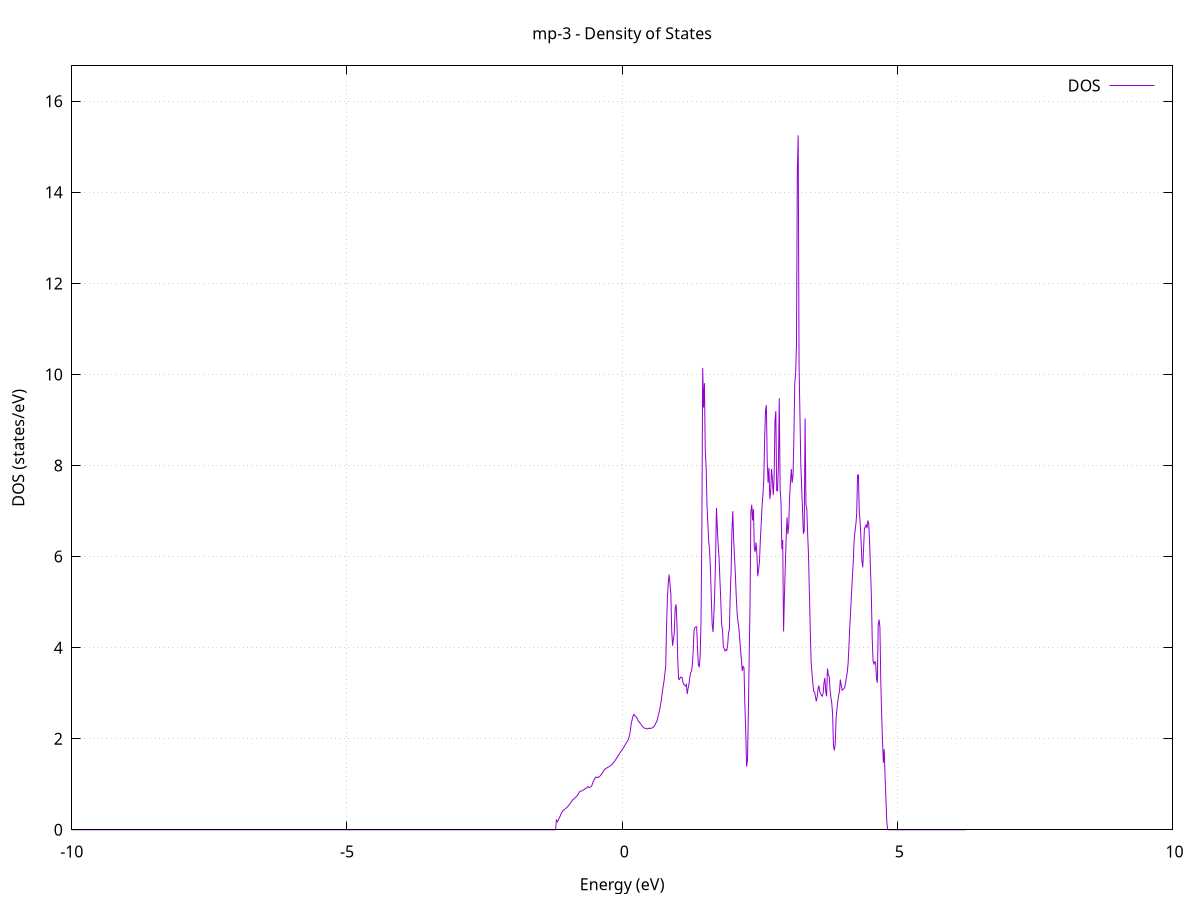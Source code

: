 set title 'mp-3 - Density of States'
set xlabel 'Energy (eV)'
set ylabel 'DOS (states/eV)'
set grid
set xrange [-10:10]
set yrange [0:16.777]
set xzeroaxis lt -1
set terminal png size 800,600
set output 'mp-3_dos_gnuplot.png'
plot '-' using 1:2 with lines title 'DOS'
-25.018600 0.000000
-25.003000 0.000000
-24.987300 0.000000
-24.971700 0.000000
-24.956100 0.000000
-24.940400 0.000000
-24.924800 0.000000
-24.909200 0.000000
-24.893500 0.000000
-24.877900 0.000000
-24.862300 0.000000
-24.846600 0.000000
-24.831000 0.000000
-24.815400 0.000000
-24.799700 0.000000
-24.784100 0.000000
-24.768500 0.000000
-24.752800 0.000000
-24.737200 0.000000
-24.721600 0.000000
-24.705900 0.000000
-24.690300 0.000000
-24.674700 0.000000
-24.659000 0.000000
-24.643400 0.000000
-24.627800 0.000000
-24.612100 0.000000
-24.596500 0.000000
-24.580900 0.000000
-24.565200 0.000000
-24.549600 0.000000
-24.534000 0.000000
-24.518300 0.000000
-24.502700 0.000000
-24.487100 0.000000
-24.471400 0.000000
-24.455800 0.000000
-24.440200 0.000000
-24.424500 0.000000
-24.408900 0.000000
-24.393300 0.000000
-24.377600 0.000000
-24.362000 0.000000
-24.346400 0.000000
-24.330700 0.000000
-24.315100 0.000000
-24.299500 0.000000
-24.283800 0.000000
-24.268200 0.000000
-24.252600 0.000000
-24.236900 0.000000
-24.221300 0.000000
-24.205700 0.000000
-24.190000 0.000000
-24.174400 0.000000
-24.158800 0.000000
-24.143100 0.000000
-24.127500 0.000000
-24.111900 0.000000
-24.096200 0.000000
-24.080600 0.000000
-24.065000 0.000000
-24.049300 0.000000
-24.033700 0.000000
-24.018100 0.000000
-24.002400 0.000000
-23.986800 0.000000
-23.971200 0.000000
-23.955500 0.000000
-23.939900 0.000000
-23.924300 0.000000
-23.908600 0.000000
-23.893000 0.000000
-23.877400 0.000000
-23.861800 0.000000
-23.846100 0.000000
-23.830500 0.000000
-23.814900 0.000000
-23.799200 0.000000
-23.783600 0.000000
-23.768000 0.000000
-23.752300 0.000000
-23.736700 0.000000
-23.721100 0.000000
-23.705400 0.000000
-23.689800 0.000000
-23.674200 0.000000
-23.658500 0.000000
-23.642900 0.000000
-23.627300 0.000000
-23.611600 0.000000
-23.596000 91.551600
-23.580400 0.000000
-23.564700 0.000000
-23.549100 0.000000
-23.533500 0.000000
-23.517800 0.000000
-23.502200 0.000000
-23.486600 0.000000
-23.470900 0.000000
-23.455300 0.000000
-23.439700 0.000000
-23.424000 0.000000
-23.408400 0.000000
-23.392800 0.000000
-23.377100 0.000000
-23.361500 0.000000
-23.345900 0.000000
-23.330200 0.000000
-23.314600 0.000000
-23.299000 0.000000
-23.283300 0.000000
-23.267700 0.000000
-23.252100 0.000000
-23.236400 0.000000
-23.220800 0.000000
-23.205200 0.000000
-23.189500 0.000000
-23.173900 0.000000
-23.158300 0.000000
-23.142600 0.000000
-23.127000 0.000000
-23.111400 0.000000
-23.095700 0.000000
-23.080100 0.000000
-23.064500 0.000000
-23.048800 0.000000
-23.033200 0.000000
-23.017600 0.000000
-23.001900 0.000000
-22.986300 0.000000
-22.970700 0.000000
-22.955000 0.000000
-22.939400 0.000000
-22.923800 0.000000
-22.908100 0.000000
-22.892500 0.000000
-22.876900 0.000000
-22.861200 0.000000
-22.845600 0.000000
-22.830000 0.000000
-22.814300 0.000000
-22.798700 0.000000
-22.783100 0.000000
-22.767400 0.000000
-22.751800 0.000000
-22.736200 0.000000
-22.720500 0.000000
-22.704900 0.000000
-22.689300 0.000000
-22.673600 0.000000
-22.658000 0.000000
-22.642400 0.000000
-22.626700 0.000000
-22.611100 0.000000
-22.595500 0.000000
-22.579800 0.000000
-22.564200 0.000000
-22.548600 0.000000
-22.532900 0.000000
-22.517300 0.000000
-22.501700 0.000000
-22.486000 0.000000
-22.470400 0.000000
-22.454800 0.000000
-22.439100 0.000000
-22.423500 0.000000
-22.407900 0.000000
-22.392200 0.000000
-22.376600 0.000000
-22.361000 0.000000
-22.345400 0.000000
-22.329700 0.000000
-22.314100 0.000000
-22.298500 0.000000
-22.282800 0.000000
-22.267200 0.000000
-22.251600 0.000000
-22.235900 0.000000
-22.220300 0.000000
-22.204700 0.000000
-22.189000 0.000000
-22.173400 0.000000
-22.157800 0.000000
-22.142100 0.000000
-22.126500 0.000000
-22.110900 0.000000
-22.095200 0.000000
-22.079600 0.000000
-22.064000 0.000000
-22.048300 0.000000
-22.032700 0.000000
-22.017100 0.000000
-22.001400 0.000000
-21.985800 0.000000
-21.970200 0.000000
-21.954500 0.000000
-21.938900 0.000000
-21.923300 0.000000
-21.907600 0.000000
-21.892000 0.000000
-21.876400 0.000000
-21.860700 0.000000
-21.845100 0.000000
-21.829500 0.000000
-21.813800 0.000000
-21.798200 0.000000
-21.782600 0.000000
-21.766900 0.000000
-21.751300 0.000000
-21.735700 0.000000
-21.720000 0.000000
-21.704400 0.000000
-21.688800 0.000000
-21.673100 0.000000
-21.657500 0.000000
-21.641900 0.000000
-21.626200 0.000000
-21.610600 0.000000
-21.595000 0.000000
-21.579300 0.000000
-21.563700 0.000000
-21.548100 0.000000
-21.532400 0.000000
-21.516800 0.000000
-21.501200 0.000000
-21.485500 0.000000
-21.469900 0.000000
-21.454300 0.000000
-21.438600 0.000000
-21.423000 0.000000
-21.407400 0.000000
-21.391700 0.000000
-21.376100 0.000000
-21.360500 0.000000
-21.344800 0.000000
-21.329200 0.000000
-21.313600 0.000000
-21.297900 0.000000
-21.282300 0.000000
-21.266700 0.000000
-21.251000 0.000000
-21.235400 0.000000
-21.219800 0.000000
-21.204100 0.000000
-21.188500 0.000000
-21.172900 0.000000
-21.157200 0.000000
-21.141600 0.000000
-21.126000 0.000000
-21.110300 0.000000
-21.094700 0.000000
-21.079100 0.000000
-21.063400 0.000000
-21.047800 0.000000
-21.032200 0.000000
-21.016500 0.000000
-21.000900 0.000000
-20.985300 0.000000
-20.969600 0.000000
-20.954000 0.000000
-20.938400 0.000000
-20.922700 0.000000
-20.907100 0.000000
-20.891500 0.000000
-20.875900 0.000000
-20.860200 0.000000
-20.844600 0.000000
-20.829000 0.000000
-20.813300 0.000000
-20.797700 0.000000
-20.782100 0.000000
-20.766400 0.000000
-20.750800 0.000000
-20.735200 0.000000
-20.719500 0.000000
-20.703900 0.000000
-20.688300 0.000000
-20.672600 0.000000
-20.657000 0.000000
-20.641400 0.000000
-20.625700 0.000000
-20.610100 0.000000
-20.594500 0.000000
-20.578800 0.000000
-20.563200 0.000000
-20.547600 0.000000
-20.531900 0.000000
-20.516300 0.000000
-20.500700 0.000000
-20.485000 0.000000
-20.469400 0.000000
-20.453800 0.000000
-20.438100 0.000000
-20.422500 0.000000
-20.406900 0.000000
-20.391200 0.000000
-20.375600 0.000000
-20.360000 0.000000
-20.344300 0.000000
-20.328700 0.000000
-20.313100 0.000000
-20.297400 0.000000
-20.281800 0.000000
-20.266200 0.000000
-20.250500 0.000000
-20.234900 0.000000
-20.219300 0.000000
-20.203600 0.000000
-20.188000 0.000000
-20.172400 0.000000
-20.156700 0.000000
-20.141100 0.000000
-20.125500 0.000000
-20.109800 0.000000
-20.094200 0.000000
-20.078600 0.000000
-20.062900 0.000000
-20.047300 0.000000
-20.031700 0.000000
-20.016000 0.000000
-20.000400 0.000000
-19.984800 0.000000
-19.969100 0.000000
-19.953500 0.000000
-19.937900 0.000000
-19.922200 0.000000
-19.906600 0.000000
-19.891000 0.000000
-19.875300 0.000000
-19.859700 0.000000
-19.844100 0.000000
-19.828400 0.000000
-19.812800 0.000000
-19.797200 0.000000
-19.781500 0.000000
-19.765900 0.000000
-19.750300 0.000000
-19.734600 0.000000
-19.719000 0.000000
-19.703400 0.000000
-19.687700 0.000000
-19.672100 0.000000
-19.656500 0.000000
-19.640800 0.000000
-19.625200 0.000000
-19.609600 0.000000
-19.593900 0.000000
-19.578300 0.000000
-19.562700 0.000000
-19.547000 0.000000
-19.531400 0.000000
-19.515800 0.000000
-19.500100 0.000000
-19.484500 0.000000
-19.468900 0.000000
-19.453200 0.000000
-19.437600 0.000000
-19.422000 0.000000
-19.406400 0.000000
-19.390700 0.000000
-19.375100 0.000000
-19.359500 0.000000
-19.343800 0.000000
-19.328200 0.000000
-19.312600 0.000000
-19.296900 0.000000
-19.281300 0.000000
-19.265700 0.000000
-19.250000 0.000000
-19.234400 0.000000
-19.218800 0.000000
-19.203100 0.000000
-19.187500 0.000000
-19.171900 0.000000
-19.156200 0.000000
-19.140600 0.000000
-19.125000 0.000000
-19.109300 0.000000
-19.093700 0.000000
-19.078100 0.000000
-19.062400 0.000000
-19.046800 0.000000
-19.031200 0.000000
-19.015500 0.000000
-18.999900 0.000000
-18.984300 0.000000
-18.968600 0.000000
-18.953000 0.000000
-18.937400 0.000000
-18.921700 0.000000
-18.906100 0.000000
-18.890500 0.000000
-18.874800 0.000000
-18.859200 0.000000
-18.843600 0.000000
-18.827900 0.000000
-18.812300 0.000000
-18.796700 0.000000
-18.781000 0.000000
-18.765400 0.000000
-18.749800 0.000000
-18.734100 0.000000
-18.718500 0.000000
-18.702900 0.000000
-18.687200 0.000000
-18.671600 0.000000
-18.656000 0.000000
-18.640300 0.000000
-18.624700 0.000000
-18.609100 0.000000
-18.593400 0.000000
-18.577800 0.000000
-18.562200 0.000000
-18.546500 0.000000
-18.530900 0.000000
-18.515300 0.000000
-18.499600 0.000000
-18.484000 0.000000
-18.468400 0.000000
-18.452700 0.000000
-18.437100 0.000000
-18.421500 0.000000
-18.405800 0.000000
-18.390200 0.000000
-18.374600 0.000000
-18.358900 0.000000
-18.343300 0.000000
-18.327700 0.000000
-18.312000 0.000000
-18.296400 0.000000
-18.280800 0.000000
-18.265100 0.000000
-18.249500 0.000000
-18.233900 0.000000
-18.218200 0.000000
-18.202600 0.000000
-18.187000 0.000000
-18.171300 0.000000
-18.155700 0.000000
-18.140100 0.000000
-18.124400 0.000000
-18.108800 0.000000
-18.093200 0.000000
-18.077500 0.000000
-18.061900 0.000000
-18.046300 0.000000
-18.030600 0.000000
-18.015000 0.000000
-17.999400 0.000000
-17.983700 0.000000
-17.968100 0.000000
-17.952500 0.000000
-17.936800 0.000000
-17.921200 0.000000
-17.905600 0.000000
-17.890000 0.000000
-17.874300 0.000000
-17.858700 0.000000
-17.843100 0.000000
-17.827400 0.000000
-17.811800 0.000000
-17.796200 0.000000
-17.780500 0.000000
-17.764900 0.000000
-17.749300 0.000000
-17.733600 0.000000
-17.718000 0.000000
-17.702400 0.000000
-17.686700 0.000000
-17.671100 0.000000
-17.655500 0.000000
-17.639800 0.000000
-17.624200 0.000000
-17.608600 0.000000
-17.592900 0.000000
-17.577300 0.000000
-17.561700 0.000000
-17.546000 0.000000
-17.530400 0.000000
-17.514800 0.000000
-17.499100 0.000000
-17.483500 0.000000
-17.467900 0.000000
-17.452200 0.000000
-17.436600 0.000000
-17.421000 0.000000
-17.405300 0.000000
-17.389700 0.000000
-17.374100 0.000000
-17.358400 0.000000
-17.342800 0.000000
-17.327200 0.000000
-17.311500 0.000000
-17.295900 0.000000
-17.280300 0.000000
-17.264600 0.000000
-17.249000 0.000000
-17.233400 0.000000
-17.217700 0.000000
-17.202100 0.000000
-17.186500 0.000000
-17.170800 0.000000
-17.155200 0.000000
-17.139600 0.000000
-17.123900 0.000000
-17.108300 0.000000
-17.092700 0.000000
-17.077000 0.000000
-17.061400 0.000000
-17.045800 0.000000
-17.030100 0.000000
-17.014500 0.000000
-16.998900 0.000000
-16.983200 0.000000
-16.967600 0.000000
-16.952000 0.000000
-16.936300 0.000000
-16.920700 0.000000
-16.905100 0.000000
-16.889400 0.000000
-16.873800 0.000000
-16.858200 0.000000
-16.842500 0.000000
-16.826900 0.000000
-16.811300 0.000000
-16.795600 0.000000
-16.780000 0.000000
-16.764400 0.000000
-16.748700 0.000000
-16.733100 0.000000
-16.717500 0.000000
-16.701800 0.000000
-16.686200 0.000000
-16.670600 0.000000
-16.654900 0.000000
-16.639300 0.000000
-16.623700 0.000000
-16.608000 0.000000
-16.592400 0.000000
-16.576800 0.000000
-16.561100 0.000000
-16.545500 0.000000
-16.529900 0.000000
-16.514200 0.000000
-16.498600 0.000000
-16.483000 0.000000
-16.467300 0.000000
-16.451700 0.000000
-16.436100 0.000000
-16.420500 0.000000
-16.404800 0.000000
-16.389200 0.000000
-16.373600 0.000000
-16.357900 0.000000
-16.342300 0.000000
-16.326700 0.000000
-16.311000 0.000000
-16.295400 0.000000
-16.279800 0.000000
-16.264100 0.000000
-16.248500 0.000000
-16.232900 0.000000
-16.217200 0.000000
-16.201600 0.000000
-16.186000 0.000000
-16.170300 0.000000
-16.154700 0.000000
-16.139100 0.000000
-16.123400 0.000000
-16.107800 0.000000
-16.092200 0.000000
-16.076500 0.000000
-16.060900 0.000000
-16.045300 0.000000
-16.029600 0.000000
-16.014000 0.000000
-15.998400 0.000000
-15.982700 0.000000
-15.967100 0.000000
-15.951500 0.000000
-15.935800 0.000000
-15.920200 0.000000
-15.904600 0.000000
-15.888900 0.000000
-15.873300 0.000000
-15.857700 0.000000
-15.842000 0.000000
-15.826400 0.000000
-15.810800 0.000000
-15.795100 0.000000
-15.779500 0.000000
-15.763900 0.000000
-15.748200 0.000000
-15.732600 0.000000
-15.717000 0.000000
-15.701300 0.000000
-15.685700 0.000000
-15.670100 0.000000
-15.654400 0.000000
-15.638800 0.000000
-15.623200 0.000000
-15.607500 0.000000
-15.591900 0.000000
-15.576300 0.000000
-15.560600 0.000000
-15.545000 0.000000
-15.529400 0.000000
-15.513700 0.000000
-15.498100 0.000000
-15.482500 0.000000
-15.466800 0.000000
-15.451200 0.000000
-15.435600 0.000000
-15.419900 0.000000
-15.404300 0.000000
-15.388700 0.000000
-15.373000 0.000000
-15.357400 0.000000
-15.341800 0.000000
-15.326100 0.000000
-15.310500 0.000000
-15.294900 0.000000
-15.279200 0.000000
-15.263600 0.000000
-15.248000 0.000000
-15.232300 0.000000
-15.216700 0.000000
-15.201100 0.000000
-15.185400 0.000000
-15.169800 0.000000
-15.154200 0.000000
-15.138500 0.000000
-15.122900 0.000000
-15.107300 0.000000
-15.091600 0.000000
-15.076000 0.000000
-15.060400 0.000000
-15.044700 0.000000
-15.029100 0.000000
-15.013500 0.000000
-14.997800 0.000000
-14.982200 0.000000
-14.966600 0.000000
-14.951000 0.000000
-14.935300 0.000000
-14.919700 0.000000
-14.904100 0.000000
-14.888400 0.000000
-14.872800 0.000000
-14.857200 0.000000
-14.841500 0.000000
-14.825900 0.000000
-14.810300 0.000000
-14.794600 0.000000
-14.779000 0.000000
-14.763400 0.000000
-14.747700 0.000000
-14.732100 0.000000
-14.716500 0.000000
-14.700800 0.000000
-14.685200 0.000000
-14.669600 0.000000
-14.653900 0.000000
-14.638300 0.000000
-14.622700 0.000000
-14.607000 0.000000
-14.591400 0.000000
-14.575800 0.000000
-14.560100 0.000000
-14.544500 0.000000
-14.528900 0.000000
-14.513200 0.000000
-14.497600 0.000000
-14.482000 0.000000
-14.466300 0.000000
-14.450700 0.000000
-14.435100 0.000000
-14.419400 0.000000
-14.403800 0.000000
-14.388200 0.000000
-14.372500 0.000000
-14.356900 0.000000
-14.341300 0.000000
-14.325600 0.000000
-14.310000 0.000000
-14.294400 0.000000
-14.278700 0.000000
-14.263100 0.000000
-14.247500 0.000000
-14.231800 0.000000
-14.216200 0.000000
-14.200600 0.000000
-14.184900 0.000000
-14.169300 0.000000
-14.153700 0.000000
-14.138000 0.000000
-14.122400 0.000000
-14.106800 0.000000
-14.091100 0.000000
-14.075500 0.000000
-14.059900 0.000000
-14.044200 0.000000
-14.028600 0.000000
-14.013000 0.000000
-13.997300 0.000000
-13.981700 0.000000
-13.966100 0.000000
-13.950400 0.000000
-13.934800 0.000000
-13.919200 0.000000
-13.903500 0.000000
-13.887900 0.000000
-13.872300 0.000000
-13.856600 0.000000
-13.841000 0.000000
-13.825400 0.000000
-13.809700 0.000000
-13.794100 0.000000
-13.778500 0.000000
-13.762800 0.000000
-13.747200 0.000000
-13.731600 0.000000
-13.715900 0.000000
-13.700300 0.000000
-13.684700 0.000000
-13.669000 0.000000
-13.653400 0.000000
-13.637800 0.000000
-13.622100 0.000000
-13.606500 0.000000
-13.590900 0.000000
-13.575200 0.000000
-13.559600 0.000000
-13.544000 0.000000
-13.528300 0.000000
-13.512700 0.000000
-13.497100 0.000000
-13.481400 0.000000
-13.465800 0.000000
-13.450200 0.000000
-13.434600 0.000000
-13.418900 0.000000
-13.403300 0.000000
-13.387700 0.000000
-13.372000 0.000000
-13.356400 0.000000
-13.340800 0.000000
-13.325100 0.000000
-13.309500 0.000000
-13.293900 0.000000
-13.278200 0.000000
-13.262600 0.000000
-13.247000 0.000000
-13.231300 0.000000
-13.215700 0.000000
-13.200100 0.000000
-13.184400 0.000000
-13.168800 0.000000
-13.153200 0.000000
-13.137500 0.000000
-13.121900 0.000000
-13.106300 0.000000
-13.090600 0.000000
-13.075000 0.000000
-13.059400 0.000000
-13.043700 0.000000
-13.028100 0.000000
-13.012500 0.000000
-12.996800 0.000000
-12.981200 0.000000
-12.965600 0.000000
-12.949900 0.000000
-12.934300 0.000000
-12.918700 0.000000
-12.903000 0.000000
-12.887400 0.000000
-12.871800 0.000000
-12.856100 0.000000
-12.840500 0.000000
-12.824900 0.000000
-12.809200 0.000000
-12.793600 0.000000
-12.778000 0.000000
-12.762300 0.000000
-12.746700 0.000000
-12.731100 0.000000
-12.715400 0.000000
-12.699800 0.000000
-12.684200 0.000000
-12.668500 0.000000
-12.652900 0.000000
-12.637300 0.000000
-12.621600 0.000000
-12.606000 0.000000
-12.590400 0.000000
-12.574700 0.000000
-12.559100 0.000000
-12.543500 0.000000
-12.527800 0.000000
-12.512200 0.000000
-12.496600 0.000000
-12.480900 0.000000
-12.465300 0.000000
-12.449700 0.000000
-12.434000 0.000000
-12.418400 0.000000
-12.402800 0.000000
-12.387100 0.000000
-12.371500 0.000000
-12.355900 0.000000
-12.340200 0.000000
-12.324600 0.000000
-12.309000 0.000000
-12.293300 0.000000
-12.277700 0.000000
-12.262100 0.000000
-12.246400 0.000000
-12.230800 0.000000
-12.215200 0.000000
-12.199500 0.000000
-12.183900 0.000000
-12.168300 0.000000
-12.152600 0.000000
-12.137000 0.000000
-12.121400 0.000000
-12.105700 0.000000
-12.090100 0.000000
-12.074500 0.000000
-12.058800 0.000000
-12.043200 0.000000
-12.027600 0.000000
-12.011900 0.000000
-11.996300 0.000000
-11.980700 0.000000
-11.965100 0.000000
-11.949400 0.000000
-11.933800 0.000000
-11.918200 0.000000
-11.902500 0.000000
-11.886900 0.000000
-11.871300 0.000000
-11.855600 0.000000
-11.840000 0.000000
-11.824400 0.000000
-11.808700 0.000000
-11.793100 0.000000
-11.777500 0.000000
-11.761800 0.000000
-11.746200 0.000000
-11.730600 0.000000
-11.714900 0.000000
-11.699300 0.000000
-11.683700 0.000000
-11.668000 0.000000
-11.652400 0.000000
-11.636800 0.000000
-11.621100 0.000000
-11.605500 0.000000
-11.589900 0.000000
-11.574200 0.000000
-11.558600 0.000000
-11.543000 0.000000
-11.527300 0.000000
-11.511700 0.000000
-11.496100 0.000000
-11.480400 0.000000
-11.464800 0.000000
-11.449200 0.000000
-11.433500 0.000000
-11.417900 0.000000
-11.402300 0.000000
-11.386600 0.000000
-11.371000 0.000000
-11.355400 0.000000
-11.339700 0.000000
-11.324100 0.000000
-11.308500 0.000000
-11.292800 0.000000
-11.277200 0.000000
-11.261600 0.000000
-11.245900 0.000000
-11.230300 0.000000
-11.214700 0.000000
-11.199000 0.000000
-11.183400 0.000000
-11.167800 0.000000
-11.152100 0.000000
-11.136500 0.000000
-11.120900 0.000000
-11.105200 0.000000
-11.089600 0.000000
-11.074000 0.000000
-11.058300 0.000000
-11.042700 0.000000
-11.027100 0.000000
-11.011400 0.000000
-10.995800 0.000000
-10.980200 0.000000
-10.964500 0.000000
-10.948900 0.000000
-10.933300 0.000000
-10.917600 0.000000
-10.902000 0.000000
-10.886400 0.000000
-10.870700 0.000000
-10.855100 0.000000
-10.839500 0.000000
-10.823800 0.000000
-10.808200 0.000000
-10.792600 0.000000
-10.776900 0.000000
-10.761300 0.000000
-10.745700 0.000000
-10.730000 0.000000
-10.714400 0.000000
-10.698800 0.000000
-10.683100 0.000000
-10.667500 0.000000
-10.651900 0.000000
-10.636200 0.000000
-10.620600 0.000000
-10.605000 0.000000
-10.589300 0.000000
-10.573700 0.000000
-10.558100 0.000000
-10.542400 0.000000
-10.526800 0.000000
-10.511200 0.000000
-10.495600 0.000000
-10.479900 0.000000
-10.464300 78.598900
-10.448700 107.098100
-10.433000 52.601800
-10.417400 80.341800
-10.401800 64.584700
-10.386100 55.701400
-10.370500 76.849700
-10.354900 122.004600
-10.339200 144.179000
-10.323600 0.000000
-10.308000 0.000000
-10.292300 0.000000
-10.276700 0.000000
-10.261100 0.000000
-10.245400 0.000000
-10.229800 0.000000
-10.214200 0.000000
-10.198500 0.000000
-10.182900 0.000000
-10.167300 0.000000
-10.151600 0.000000
-10.136000 0.000000
-10.120400 0.000000
-10.104700 0.000000
-10.089100 0.000000
-10.073500 0.000000
-10.057800 0.000000
-10.042200 0.000000
-10.026600 0.000000
-10.010900 0.000000
-9.995300 0.000000
-9.979700 0.000000
-9.964000 0.000000
-9.948400 0.000000
-9.932800 0.000000
-9.917100 0.000000
-9.901500 0.000000
-9.885900 0.000000
-9.870200 0.000000
-9.854600 0.000000
-9.839000 0.000000
-9.823300 0.000000
-9.807700 0.000000
-9.792100 0.000000
-9.776400 0.000000
-9.760800 0.000000
-9.745200 0.000000
-9.729500 0.000000
-9.713900 0.000000
-9.698300 0.000000
-9.682600 0.000000
-9.667000 0.000000
-9.651400 0.000000
-9.635700 0.000000
-9.620100 0.000000
-9.604500 0.000000
-9.588800 0.000000
-9.573200 0.000000
-9.557600 0.000000
-9.541900 0.000000
-9.526300 0.000000
-9.510700 0.000000
-9.495000 0.000000
-9.479400 0.000000
-9.463800 0.000000
-9.448100 0.000000
-9.432500 0.000000
-9.416900 0.000000
-9.401200 0.000000
-9.385600 0.000000
-9.370000 0.000000
-9.354300 0.000000
-9.338700 0.000000
-9.323100 0.000000
-9.307400 0.000000
-9.291800 0.000000
-9.276200 0.000000
-9.260500 0.000000
-9.244900 0.000000
-9.229300 0.000000
-9.213600 0.000000
-9.198000 0.000000
-9.182400 0.000000
-9.166700 0.000000
-9.151100 0.000000
-9.135500 0.000000
-9.119800 0.000000
-9.104200 0.000000
-9.088600 0.000000
-9.072900 0.000000
-9.057300 0.000000
-9.041700 0.000000
-9.026000 0.000000
-9.010400 0.000000
-8.994800 0.000000
-8.979200 0.000000
-8.963500 0.000000
-8.947900 0.000000
-8.932300 0.000000
-8.916600 0.000000
-8.901000 0.000000
-8.885400 0.000000
-8.869700 0.000000
-8.854100 0.000000
-8.838500 0.000000
-8.822800 0.000000
-8.807200 0.000000
-8.791600 0.000000
-8.775900 0.000000
-8.760300 0.000000
-8.744700 0.000000
-8.729000 0.000000
-8.713400 0.000000
-8.697800 0.000000
-8.682100 0.000000
-8.666500 0.000000
-8.650900 0.000000
-8.635200 0.000000
-8.619600 0.000000
-8.604000 0.000000
-8.588300 0.000000
-8.572700 0.000000
-8.557100 0.000000
-8.541400 0.000000
-8.525800 0.000000
-8.510200 0.000000
-8.494500 0.000000
-8.478900 0.000000
-8.463300 0.000000
-8.447600 0.000000
-8.432000 0.000000
-8.416400 0.000000
-8.400700 0.000000
-8.385100 0.000000
-8.369500 0.000000
-8.353800 0.000000
-8.338200 0.000000
-8.322600 0.000000
-8.306900 0.000000
-8.291300 0.000000
-8.275700 0.000000
-8.260000 0.000000
-8.244400 0.000000
-8.228800 0.000000
-8.213100 0.000000
-8.197500 0.000000
-8.181900 0.000000
-8.166200 0.000000
-8.150600 0.000000
-8.135000 0.000000
-8.119300 0.000000
-8.103700 0.000000
-8.088100 0.000000
-8.072400 0.000000
-8.056800 0.000000
-8.041200 0.000000
-8.025500 0.000000
-8.009900 0.000000
-7.994300 0.000000
-7.978600 0.000000
-7.963000 0.000000
-7.947400 0.000000
-7.931700 0.000000
-7.916100 0.000000
-7.900500 0.000000
-7.884800 0.000000
-7.869200 0.000000
-7.853600 0.000000
-7.837900 0.000000
-7.822300 0.000000
-7.806700 0.000000
-7.791000 0.000000
-7.775400 0.000000
-7.759800 0.000000
-7.744100 0.000000
-7.728500 0.000000
-7.712900 0.000000
-7.697200 0.000000
-7.681600 0.000000
-7.666000 0.000000
-7.650300 0.000000
-7.634700 0.000000
-7.619100 0.000000
-7.603400 0.000000
-7.587800 0.000000
-7.572200 0.000000
-7.556500 0.000000
-7.540900 0.000000
-7.525300 0.000000
-7.509700 0.000000
-7.494000 0.000000
-7.478400 0.000000
-7.462800 0.000000
-7.447100 0.000000
-7.431500 0.000000
-7.415900 0.000000
-7.400200 0.000000
-7.384600 0.000000
-7.369000 0.000000
-7.353300 0.000000
-7.337700 0.000000
-7.322100 0.000000
-7.306400 0.000000
-7.290800 0.000000
-7.275200 0.000000
-7.259500 0.000000
-7.243900 0.000000
-7.228300 0.000000
-7.212600 0.000000
-7.197000 0.000000
-7.181400 0.000000
-7.165700 0.000000
-7.150100 0.000000
-7.134500 0.000000
-7.118800 0.000000
-7.103200 0.000000
-7.087600 0.000000
-7.071900 0.000000
-7.056300 0.000000
-7.040700 0.000000
-7.025000 0.000000
-7.009400 0.000000
-6.993800 0.000000
-6.978100 0.000000
-6.962500 0.000000
-6.946900 0.000000
-6.931200 0.000000
-6.915600 0.000000
-6.900000 0.000000
-6.884300 0.000000
-6.868700 0.000000
-6.853100 0.000000
-6.837400 0.000000
-6.821800 0.000000
-6.806200 0.000000
-6.790500 0.000000
-6.774900 0.000000
-6.759300 0.000000
-6.743600 0.000000
-6.728000 0.000000
-6.712400 0.000000
-6.696700 0.000000
-6.681100 0.000000
-6.665500 0.000000
-6.649800 0.000000
-6.634200 0.000000
-6.618600 0.000000
-6.602900 0.000000
-6.587300 0.000000
-6.571700 0.000000
-6.556000 0.000000
-6.540400 0.000000
-6.524800 0.000000
-6.509100 0.000000
-6.493500 0.000000
-6.477900 0.000000
-6.462200 0.000000
-6.446600 0.000000
-6.431000 0.000000
-6.415300 0.000000
-6.399700 0.000000
-6.384100 0.000000
-6.368400 0.000000
-6.352800 0.000000
-6.337200 0.000000
-6.321500 0.000000
-6.305900 0.000000
-6.290300 0.000000
-6.274600 0.000000
-6.259000 0.000000
-6.243400 0.000000
-6.227700 0.000000
-6.212100 0.000000
-6.196500 0.000000
-6.180800 0.000000
-6.165200 0.000000
-6.149600 0.000000
-6.133900 0.000000
-6.118300 0.000000
-6.102700 0.000000
-6.087000 0.000000
-6.071400 0.000000
-6.055800 0.000000
-6.040200 0.000000
-6.024500 0.000000
-6.008900 0.000000
-5.993300 0.000000
-5.977600 0.000000
-5.962000 0.000000
-5.946400 0.000000
-5.930700 0.000000
-5.915100 0.000000
-5.899500 0.000000
-5.883800 0.000000
-5.868200 0.000000
-5.852600 0.000000
-5.836900 0.000000
-5.821300 0.000000
-5.805700 0.000000
-5.790000 0.000000
-5.774400 0.000000
-5.758800 0.000000
-5.743100 0.000000
-5.727500 0.000000
-5.711900 0.000000
-5.696200 0.000000
-5.680600 0.000000
-5.665000 0.000000
-5.649300 0.000000
-5.633700 0.000000
-5.618100 0.000000
-5.602400 0.000000
-5.586800 0.000000
-5.571200 0.000000
-5.555500 0.000000
-5.539900 0.000000
-5.524300 0.000000
-5.508600 0.000000
-5.493000 0.000000
-5.477400 0.000000
-5.461700 0.000000
-5.446100 0.000000
-5.430500 0.000000
-5.414800 0.000000
-5.399200 0.000000
-5.383600 0.000000
-5.367900 0.000000
-5.352300 0.000000
-5.336700 0.000000
-5.321000 0.000000
-5.305400 0.000000
-5.289800 0.000000
-5.274100 0.000000
-5.258500 0.000000
-5.242900 0.000000
-5.227200 0.000000
-5.211600 0.000000
-5.196000 0.000000
-5.180300 0.000000
-5.164700 0.000000
-5.149100 0.000000
-5.133400 0.000000
-5.117800 0.000000
-5.102200 0.000000
-5.086500 0.000000
-5.070900 0.000000
-5.055300 0.000000
-5.039600 0.000000
-5.024000 0.000000
-5.008400 0.000000
-4.992700 0.000000
-4.977100 0.000000
-4.961500 0.000000
-4.945800 0.000000
-4.930200 0.000000
-4.914600 0.000000
-4.898900 0.000000
-4.883300 0.000000
-4.867700 0.000000
-4.852000 0.000000
-4.836400 0.000000
-4.820800 0.000000
-4.805100 0.000000
-4.789500 0.000000
-4.773900 0.000000
-4.758200 0.000000
-4.742600 0.000000
-4.727000 0.000000
-4.711300 0.000000
-4.695700 0.000000
-4.680100 0.000000
-4.664400 0.000000
-4.648800 0.000000
-4.633200 0.000000
-4.617500 0.000000
-4.601900 0.000000
-4.586300 0.000000
-4.570600 0.000000
-4.555000 0.000000
-4.539400 0.000000
-4.523800 0.000000
-4.508100 0.000000
-4.492500 0.000000
-4.476900 0.000000
-4.461200 0.000000
-4.445600 0.000000
-4.430000 0.000000
-4.414300 0.000000
-4.398700 0.000000
-4.383100 0.000000
-4.367400 0.000000
-4.351800 0.000000
-4.336200 0.000000
-4.320500 0.000000
-4.304900 0.000000
-4.289300 0.000000
-4.273600 0.000000
-4.258000 0.000000
-4.242400 0.000000
-4.226700 0.000000
-4.211100 0.000000
-4.195500 0.000000
-4.179800 0.000000
-4.164200 0.000000
-4.148600 0.000000
-4.132900 0.000000
-4.117300 0.000000
-4.101700 0.000000
-4.086000 0.000000
-4.070400 0.000000
-4.054800 0.000000
-4.039100 0.000000
-4.023500 0.000000
-4.007900 0.000000
-3.992200 0.000000
-3.976600 0.000000
-3.961000 0.000000
-3.945300 0.000000
-3.929700 0.000000
-3.914100 0.000000
-3.898400 0.000000
-3.882800 0.000000
-3.867200 0.000000
-3.851500 0.000000
-3.835900 0.000000
-3.820300 0.000000
-3.804600 0.000000
-3.789000 0.000000
-3.773400 0.000000
-3.757700 0.000000
-3.742100 0.000000
-3.726500 0.000000
-3.710800 0.000000
-3.695200 0.000000
-3.679600 0.000000
-3.663900 0.000000
-3.648300 0.000000
-3.632700 0.000000
-3.617000 0.000000
-3.601400 0.000000
-3.585800 0.000000
-3.570100 0.000000
-3.554500 0.000000
-3.538900 0.000000
-3.523200 0.000000
-3.507600 0.000000
-3.492000 0.000000
-3.476300 0.000000
-3.460700 0.000000
-3.445100 0.000000
-3.429400 0.000000
-3.413800 0.000000
-3.398200 0.000000
-3.382500 0.000000
-3.366900 0.000000
-3.351300 0.000000
-3.335600 0.000000
-3.320000 0.000000
-3.304400 0.000000
-3.288700 0.000000
-3.273100 0.000000
-3.257500 0.000000
-3.241800 0.000000
-3.226200 0.000000
-3.210600 0.000000
-3.194900 0.000000
-3.179300 0.000000
-3.163700 0.000000
-3.148000 0.000000
-3.132400 0.000000
-3.116800 0.000000
-3.101100 0.000000
-3.085500 0.000000
-3.069900 0.000000
-3.054300 0.000000
-3.038600 0.000000
-3.023000 0.000000
-3.007400 0.000000
-2.991700 0.000000
-2.976100 0.000000
-2.960500 0.000000
-2.944800 0.000000
-2.929200 0.000000
-2.913600 0.000000
-2.897900 0.000000
-2.882300 0.000000
-2.866700 0.000000
-2.851000 0.000000
-2.835400 0.000000
-2.819800 0.000000
-2.804100 0.000000
-2.788500 0.000000
-2.772900 0.000000
-2.757200 0.000000
-2.741600 0.000000
-2.726000 0.000000
-2.710300 0.000000
-2.694700 0.000000
-2.679100 0.000000
-2.663400 0.000000
-2.647800 0.000000
-2.632200 0.000000
-2.616500 0.000000
-2.600900 0.000000
-2.585300 0.000000
-2.569600 0.000000
-2.554000 0.000000
-2.538400 0.000000
-2.522700 0.000000
-2.507100 0.000000
-2.491500 0.000000
-2.475800 0.000000
-2.460200 0.000000
-2.444600 0.000000
-2.428900 0.000000
-2.413300 0.000000
-2.397700 0.000000
-2.382000 0.000000
-2.366400 0.000000
-2.350800 0.000000
-2.335100 0.000000
-2.319500 0.000000
-2.303900 0.000000
-2.288200 0.000000
-2.272600 0.000000
-2.257000 0.000000
-2.241300 0.000000
-2.225700 0.000000
-2.210100 0.000000
-2.194400 0.000000
-2.178800 0.000000
-2.163200 0.000000
-2.147500 0.000000
-2.131900 0.000000
-2.116300 0.000000
-2.100600 0.000000
-2.085000 0.000000
-2.069400 0.000000
-2.053700 0.000000
-2.038100 0.000000
-2.022500 0.000000
-2.006800 0.000000
-1.991200 0.000000
-1.975600 0.000000
-1.959900 0.000000
-1.944300 0.000000
-1.928700 0.000000
-1.913000 0.000000
-1.897400 0.000000
-1.881800 0.000000
-1.866100 0.000000
-1.850500 0.000000
-1.834900 0.000000
-1.819200 0.000000
-1.803600 0.000000
-1.788000 0.000000
-1.772300 0.000000
-1.756700 0.000000
-1.741100 0.000000
-1.725400 0.000000
-1.709800 0.000000
-1.694200 0.000000
-1.678500 0.000000
-1.662900 0.000000
-1.647300 0.000000
-1.631600 0.000000
-1.616000 0.000000
-1.600400 0.000000
-1.584700 0.000000
-1.569100 0.000000
-1.553500 0.000000
-1.537900 0.000000
-1.522200 0.000000
-1.506600 0.000000
-1.491000 0.000000
-1.475300 0.000000
-1.459700 0.000000
-1.444100 0.000000
-1.428400 0.000000
-1.412800 0.000000
-1.397200 0.000000
-1.381500 0.000000
-1.365900 0.000000
-1.350300 0.000000
-1.334600 0.000000
-1.319000 0.000000
-1.303400 0.000000
-1.287700 0.000000
-1.272100 0.000000
-1.256500 0.000000
-1.240800 0.000000
-1.225200 0.000000
-1.209600 0.000000
-1.193900 0.223900
-1.178300 0.177000
-1.162700 0.207900
-1.147000 0.246800
-1.131400 0.287700
-1.115800 0.330600
-1.100100 0.375100
-1.084500 0.402900
-1.068900 0.427100
-1.053200 0.443100
-1.037600 0.456100
-1.022000 0.471600
-1.006300 0.489700
-0.990700 0.509600
-0.975100 0.531600
-0.959400 0.555800
-0.943800 0.580700
-0.928200 0.606000
-0.912500 0.631700
-0.896900 0.657500
-0.881300 0.675600
-0.865600 0.692400
-0.850000 0.708400
-0.834400 0.724600
-0.818700 0.742200
-0.803100 0.773200
-0.787500 0.808500
-0.771800 0.835300
-0.756200 0.850000
-0.740600 0.852300
-0.724900 0.856800
-0.709300 0.870500
-0.693700 0.883400
-0.678000 0.895700
-0.662400 0.906600
-0.646800 0.916000
-0.631100 0.943500
-0.615500 0.940600
-0.599900 0.928300
-0.584200 0.936100
-0.568600 0.943500
-0.553000 0.964600
-0.537300 1.017600
-0.521700 1.065900
-0.506100 1.105500
-0.490400 1.136800
-0.474800 1.159300
-0.459200 1.145100
-0.443500 1.157200
-0.427900 1.151700
-0.412300 1.166600
-0.396600 1.187900
-0.381000 1.211200
-0.365400 1.237300
-0.349700 1.271000
-0.334100 1.301600
-0.318500 1.323500
-0.302800 1.340200
-0.287200 1.351000
-0.271600 1.362100
-0.255900 1.375000
-0.240300 1.382700
-0.224700 1.394000
-0.209000 1.407500
-0.193400 1.423200
-0.177800 1.443700
-0.162100 1.466600
-0.146500 1.491000
-0.130900 1.516800
-0.115200 1.543900
-0.099600 1.572500
-0.084000 1.602600
-0.068400 1.633200
-0.052700 1.664300
-0.037100 1.696500
-0.021500 1.724000
-0.005800 1.745200
0.009800 1.773100
0.025400 1.803200
0.041100 1.835200
0.056700 1.872600
0.072300 1.903300
0.088000 1.930100
0.103600 1.956500
0.119200 2.010100
0.134900 2.076800
0.150500 2.184400
0.166100 2.338700
0.181800 2.419200
0.197400 2.495100
0.213000 2.535200
0.228700 2.507200
0.244300 2.491300
0.259900 2.470200
0.275600 2.438300
0.291200 2.391800
0.306800 2.377200
0.322500 2.346800
0.338100 2.326300
0.353700 2.290200
0.369400 2.273100
0.385000 2.253500
0.400600 2.233800
0.416300 2.229100
0.431900 2.224900
0.447500 2.219300
0.463200 2.214100
0.478800 2.226600
0.494400 2.232300
0.510100 2.223000
0.525700 2.228000
0.541300 2.236900
0.557000 2.245300
0.572600 2.260700
0.588200 2.284100
0.603900 2.322800
0.619500 2.360300
0.635100 2.399500
0.650800 2.476300
0.666400 2.556600
0.682000 2.644000
0.697700 2.740900
0.713300 2.862800
0.728900 3.010300
0.744600 3.146600
0.760200 3.257900
0.775800 3.420100
0.791500 3.602800
0.807100 4.459500
0.822700 5.104600
0.838400 5.429900
0.854000 5.603500
0.869600 5.396400
0.885300 5.171200
0.900900 4.363900
0.916500 4.040900
0.932200 4.193100
0.947800 4.335900
0.963400 4.868500
0.979100 4.950700
0.994700 4.572400
1.010300 3.740000
1.026000 3.312900
1.041600 3.299300
1.057200 3.343900
1.072900 3.356500
1.088500 3.344600
1.104100 3.246700
1.119800 3.187600
1.135400 3.174200
1.151000 3.156800
1.166700 3.191100
1.182300 2.982700
1.197900 3.100200
1.213600 3.196200
1.229200 3.343900
1.244800 3.446800
1.260500 3.485000
1.276100 3.629600
1.291700 3.948600
1.307400 4.380800
1.323000 4.447100
1.338600 4.451300
1.354300 4.457100
1.369900 3.975300
1.385500 3.610600
1.401100 3.584300
1.416800 3.792600
1.432400 4.538700
1.448000 6.495900
1.463700 10.143900
1.479300 9.272300
1.494900 9.809100
1.510600 8.311300
1.526200 7.975900
1.541800 7.137200
1.557500 6.722000
1.573100 6.339400
1.588700 6.148500
1.604400 5.724700
1.620000 5.092900
1.635600 4.517100
1.651300 4.343900
1.666900 4.729800
1.682500 5.228400
1.698200 5.980700
1.713800 7.066900
1.729400 6.622900
1.745100 6.253600
1.760700 5.978200
1.776300 5.499800
1.792000 5.039500
1.807600 4.507200
1.823200 4.394200
1.838900 4.023600
1.854500 3.977500
1.870100 3.927700
1.885800 3.953800
1.901400 3.938700
1.917000 4.054600
1.932700 4.327900
1.948300 4.397300
1.963900 5.156600
1.979600 5.674800
1.995200 6.567200
2.010800 6.997100
2.026500 6.351600
2.042100 5.986100
2.057700 5.592700
2.073400 5.118500
2.089000 4.752500
2.104600 4.570800
2.120300 4.437100
2.135900 4.207800
2.151500 3.943300
2.167200 3.724600
2.182800 3.489200
2.198400 3.586400
2.214100 3.558500
2.229700 2.761200
2.245300 2.171500
2.261000 1.389200
2.276600 1.515100
2.292200 2.475700
2.307900 3.773900
2.323500 4.926600
2.339100 6.977400
2.354800 7.139400
2.370400 6.795600
2.386000 7.041400
2.401700 6.170000
2.417300 6.108500
2.432900 6.310500
2.448600 6.051600
2.464200 5.568300
2.479800 5.720000
2.495500 5.892500
2.511100 6.367800
2.526700 6.715100
2.542400 7.108900
2.558000 7.356400
2.573600 7.675500
2.589300 8.591100
2.604900 9.207000
2.620500 9.326000
2.636200 8.087100
2.651800 7.620700
2.667400 7.947300
2.683100 7.263900
2.698700 7.403800
2.714300 7.924900
2.730000 7.709600
2.745600 7.348600
2.761200 7.732900
2.776900 8.980000
2.792500 9.193700
2.808100 7.451300
2.823800 7.442500
2.839400 7.983900
2.855000 9.476100
2.870700 7.461400
2.886300 7.208100
2.901900 6.164100
2.917500 6.365800
2.933200 4.353400
2.948800 5.144200
2.964400 5.791100
2.980100 6.405400
2.995700 6.862300
3.011300 6.495200
3.027000 6.681800
3.042600 7.325800
3.058200 7.609600
3.073900 7.923000
3.089500 7.622600
3.105100 7.786100
3.120800 8.626000
3.136400 9.807900
3.152000 10.011400
3.167700 10.667600
3.183300 14.505300
3.198900 15.251400
3.214600 10.194400
3.230200 9.151900
3.245800 8.049400
3.261500 7.528900
3.277100 7.045900
3.292700 6.516300
3.308400 6.549300
3.324000 9.034000
3.339600 7.143100
3.355300 7.042400
3.370900 6.488500
3.386500 6.026400
3.402200 5.204200
3.417800 4.407800
3.433400 3.695200
3.449100 3.442000
3.464700 3.229600
3.480300 3.043200
3.496000 3.030000
3.511600 2.927400
3.527200 2.821900
3.542900 2.903200
3.558500 3.082600
3.574100 3.168900
3.589800 3.042200
3.605400 2.991000
3.621000 2.949200
3.636700 2.934600
3.652300 3.001200
3.667900 3.231800
3.683600 3.335700
3.699200 3.037200
3.714800 2.931500
3.730500 3.541200
3.746100 3.403100
3.761700 3.369700
3.777400 3.087600
3.793000 2.905600
3.808600 2.782600
3.824300 2.542800
3.839900 1.840100
3.855500 1.745300
3.871200 1.882500
3.886800 2.426300
3.902400 2.641000
3.918100 2.815400
3.933700 2.950900
3.949300 3.047400
3.965000 3.300000
3.980600 3.174900
3.996200 3.067600
4.011900 3.079700
4.027500 3.098400
4.043100 3.119700
4.058800 3.223500
4.074400 3.336200
4.090000 3.454800
4.105700 3.653300
4.121300 4.049500
4.136900 4.472600
4.152600 4.818800
4.168200 5.189600
4.183800 5.553500
4.199500 5.883400
4.215100 6.362600
4.230700 6.545700
4.246400 6.705900
4.262000 6.937200
4.277600 7.782300
4.293300 7.794800
4.308900 6.979200
4.324500 6.754500
4.340200 6.367200
4.355800 5.923000
4.371400 5.763500
4.387000 6.169500
4.402700 6.621500
4.418300 6.656600
4.433900 6.695400
4.449600 6.622100
4.465200 6.792200
4.480800 6.723700
4.496500 6.312600
4.512100 5.743300
4.527700 5.172700
4.543400 4.212300
4.559000 3.700500
4.574600 3.641800
4.590300 3.692900
4.605900 3.676000
4.621500 3.325900
4.637200 3.229600
4.652800 4.495100
4.668400 4.615300
4.684100 4.448000
4.699700 3.260100
4.715300 2.543600
4.731000 1.933100
4.746600 1.469500
4.762200 1.771900
4.777900 1.158900
4.793500 0.679400
4.809100 0.166000
4.824800 0.000100
4.840400 0.000000
4.856000 0.000000
4.871700 0.000000
4.887300 0.000000
4.902900 0.000000
4.918600 0.000000
4.934200 0.000000
4.949800 0.000000
4.965500 0.000000
4.981100 0.000000
4.996700 0.000000
5.012400 0.000000
5.028000 0.000000
5.043600 0.000000
5.059300 0.000000
5.074900 0.000000
5.090500 0.000000
5.106200 0.000000
5.121800 0.000000
5.137400 0.000000
5.153100 0.000000
5.168700 0.000000
5.184300 0.000000
5.200000 0.000000
5.215600 0.000000
5.231200 0.000000
5.246900 0.000000
5.262500 0.000000
5.278100 0.000000
5.293800 0.000000
5.309400 0.000000
5.325000 0.000000
5.340700 0.000000
5.356300 0.000000
5.371900 0.000000
5.387600 0.000000
5.403200 0.000000
5.418800 0.000000
5.434500 0.000000
5.450100 0.000000
5.465700 0.000000
5.481400 0.000000
5.497000 0.000000
5.512600 0.000000
5.528300 0.000000
5.543900 0.000000
5.559500 0.000000
5.575200 0.000000
5.590800 0.000000
5.606400 0.000000
5.622100 0.000000
5.637700 0.000000
5.653300 0.000000
5.669000 0.000000
5.684600 0.000000
5.700200 0.000000
5.715900 0.000000
5.731500 0.000000
5.747100 0.000000
5.762800 0.000000
5.778400 0.000000
5.794000 0.000000
5.809700 0.000000
5.825300 0.000000
5.840900 0.000000
5.856500 0.000000
5.872200 0.000000
5.887800 0.000000
5.903400 0.000000
5.919100 0.000000
5.934700 0.000000
5.950300 0.000000
5.966000 0.000000
5.981600 0.000000
5.997200 0.000000
6.012900 0.000000
6.028500 0.000000
6.044100 0.000000
6.059800 0.000000
6.075400 0.000000
6.091000 0.000000
6.106700 0.000000
6.122300 0.000000
6.137900 0.000000
6.153600 0.000000
6.169200 0.000000
6.184800 0.000000
6.200500 0.000000
6.216100 0.000000
6.231700 0.000000
6.247400 0.000000
e
